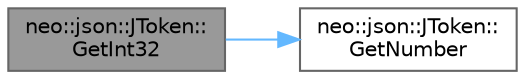 digraph "neo::json::JToken::GetInt32"
{
 // LATEX_PDF_SIZE
  bgcolor="transparent";
  edge [fontname=Helvetica,fontsize=10,labelfontname=Helvetica,labelfontsize=10];
  node [fontname=Helvetica,fontsize=10,shape=box,height=0.2,width=0.4];
  rankdir="LR";
  Node1 [id="Node000001",label="neo::json::JToken::\lGetInt32",height=0.2,width=0.4,color="gray40", fillcolor="grey60", style="filled", fontcolor="black",tooltip="Converts the current JSON token to a 32-bit signed integer."];
  Node1 -> Node2 [id="edge1_Node000001_Node000002",color="steelblue1",style="solid",tooltip=" "];
  Node2 [id="Node000002",label="neo::json::JToken::\lGetNumber",height=0.2,width=0.4,color="grey40", fillcolor="white", style="filled",URL="$classneo_1_1json_1_1_j_token.html#a57552d677e367b04dfc54125fc469070",tooltip="Converts the current JSON token to a floating point number."];
}
